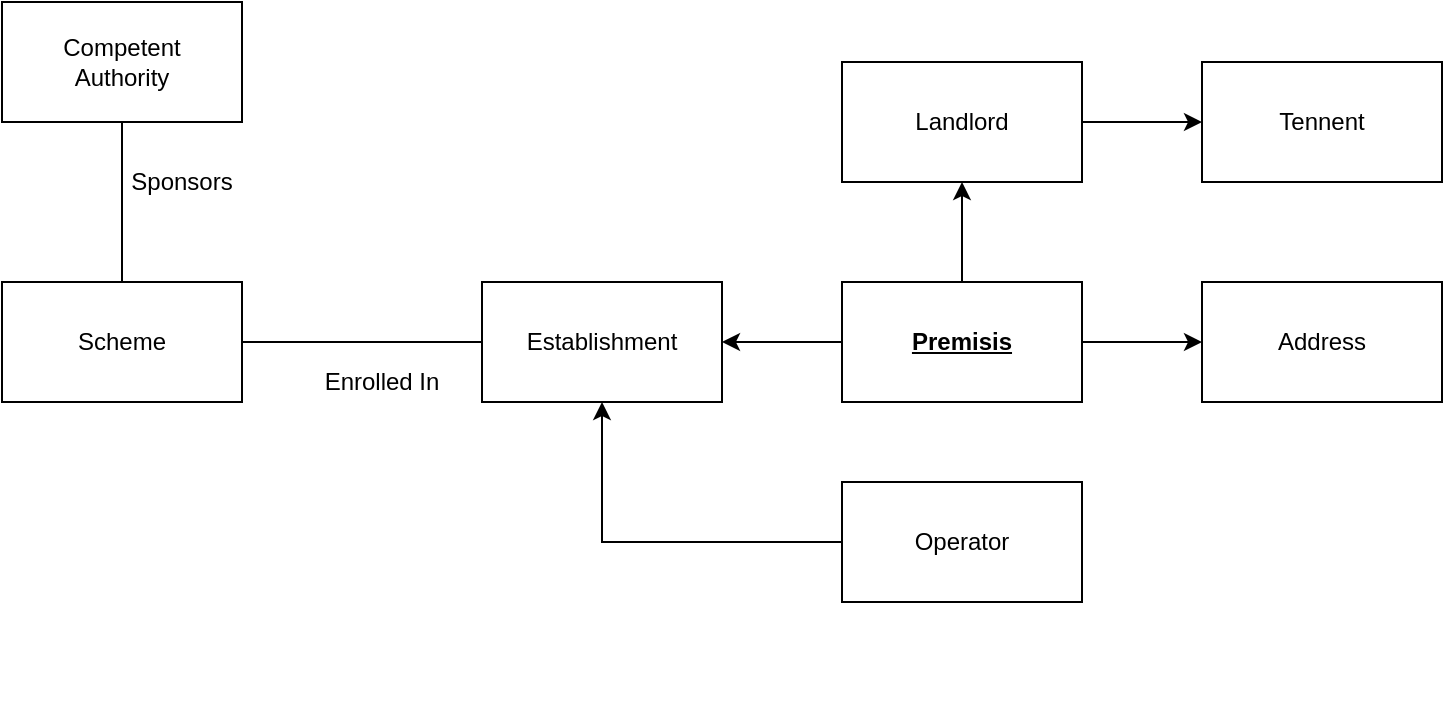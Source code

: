 <mxfile version="13.1.11" type="device"><diagram id="C5RBs43oDa-KdzZeNtuy" name="Page-1"><mxGraphModel dx="1327" dy="753" grid="1" gridSize="10" guides="1" tooltips="1" connect="1" arrows="1" fold="1" page="1" pageScale="1" pageWidth="827" pageHeight="1169" math="0" shadow="0"><root><mxCell id="WIyWlLk6GJQsqaUBKTNV-0"/><mxCell id="WIyWlLk6GJQsqaUBKTNV-1" parent="WIyWlLk6GJQsqaUBKTNV-0"/><mxCell id="8JdgNKyFn9PyIBuvd6aE-0" value="Scheme" style="rounded=0;whiteSpace=wrap;html=1;" parent="WIyWlLk6GJQsqaUBKTNV-1" vertex="1"><mxGeometry x="30" y="310" width="120" height="60" as="geometry"/></mxCell><mxCell id="8JdgNKyFn9PyIBuvd6aE-4" value="Establishment" style="rounded=0;whiteSpace=wrap;html=1;" parent="WIyWlLk6GJQsqaUBKTNV-1" vertex="1"><mxGeometry x="270" y="310" width="120" height="60" as="geometry"/></mxCell><mxCell id="8JdgNKyFn9PyIBuvd6aE-5" value="Competent&lt;br&gt;Authority" style="rounded=0;whiteSpace=wrap;html=1;" parent="WIyWlLk6GJQsqaUBKTNV-1" vertex="1"><mxGeometry x="30" y="170" width="120" height="60" as="geometry"/></mxCell><mxCell id="8JdgNKyFn9PyIBuvd6aE-25" style="edgeStyle=none;rounded=0;orthogonalLoop=1;jettySize=auto;html=1;entryX=1;entryY=0.5;entryDx=0;entryDy=0;" parent="WIyWlLk6GJQsqaUBKTNV-1" edge="1"><mxGeometry relative="1" as="geometry"><mxPoint x="260" y="520" as="sourcePoint"/><mxPoint x="260" y="520" as="targetPoint"/></mxGeometry></mxCell><mxCell id="8JdgNKyFn9PyIBuvd6aE-27" value="" style="endArrow=none;html=1;entryX=0;entryY=0.5;entryDx=0;entryDy=0;exitX=1;exitY=0.5;exitDx=0;exitDy=0;" parent="WIyWlLk6GJQsqaUBKTNV-1" edge="1"><mxGeometry width="50" height="50" relative="1" as="geometry"><mxPoint x="150" y="340" as="sourcePoint"/><mxPoint x="270" y="340" as="targetPoint"/></mxGeometry></mxCell><mxCell id="8JdgNKyFn9PyIBuvd6aE-29" value="Enrolled In" style="text;html=1;strokeColor=none;fillColor=none;align=center;verticalAlign=middle;whiteSpace=wrap;rounded=0;" parent="WIyWlLk6GJQsqaUBKTNV-1" vertex="1"><mxGeometry x="190" y="350" width="60" height="20" as="geometry"/></mxCell><mxCell id="8JdgNKyFn9PyIBuvd6aE-32" value="" style="endArrow=none;html=1;entryX=0.5;entryY=1;entryDx=0;entryDy=0;exitX=0.5;exitY=0;exitDx=0;exitDy=0;" parent="WIyWlLk6GJQsqaUBKTNV-1" source="8JdgNKyFn9PyIBuvd6aE-0" target="8JdgNKyFn9PyIBuvd6aE-5" edge="1"><mxGeometry width="50" height="50" relative="1" as="geometry"><mxPoint x="90" y="420" as="sourcePoint"/><mxPoint x="140" y="370" as="targetPoint"/></mxGeometry></mxCell><mxCell id="8JdgNKyFn9PyIBuvd6aE-33" value="Sponsors" style="text;html=1;strokeColor=none;fillColor=none;align=center;verticalAlign=middle;whiteSpace=wrap;rounded=0;" parent="WIyWlLk6GJQsqaUBKTNV-1" vertex="1"><mxGeometry x="100" y="250" width="40" height="20" as="geometry"/></mxCell><mxCell id="0ws0l5XU2PUot6JIpb25-4" value="" style="edgeStyle=orthogonalEdgeStyle;rounded=0;orthogonalLoop=1;jettySize=auto;html=1;" edge="1" parent="WIyWlLk6GJQsqaUBKTNV-1" source="0ws0l5XU2PUot6JIpb25-0" target="8JdgNKyFn9PyIBuvd6aE-4"><mxGeometry relative="1" as="geometry"/></mxCell><mxCell id="0ws0l5XU2PUot6JIpb25-12" value="" style="edgeStyle=orthogonalEdgeStyle;rounded=0;orthogonalLoop=1;jettySize=auto;html=1;" edge="1" parent="WIyWlLk6GJQsqaUBKTNV-1" source="0ws0l5XU2PUot6JIpb25-0" target="0ws0l5XU2PUot6JIpb25-1"><mxGeometry relative="1" as="geometry"/></mxCell><mxCell id="0ws0l5XU2PUot6JIpb25-13" value="" style="edgeStyle=orthogonalEdgeStyle;rounded=0;orthogonalLoop=1;jettySize=auto;html=1;" edge="1" parent="WIyWlLk6GJQsqaUBKTNV-1" source="0ws0l5XU2PUot6JIpb25-0" target="0ws0l5XU2PUot6JIpb25-2"><mxGeometry relative="1" as="geometry"/></mxCell><mxCell id="0ws0l5XU2PUot6JIpb25-0" value="&lt;b&gt;&lt;u&gt;Premisis&lt;/u&gt;&lt;/b&gt;" style="rounded=0;whiteSpace=wrap;html=1;" vertex="1" parent="WIyWlLk6GJQsqaUBKTNV-1"><mxGeometry x="450" y="310" width="120" height="60" as="geometry"/></mxCell><mxCell id="0ws0l5XU2PUot6JIpb25-1" value="Address" style="rounded=0;whiteSpace=wrap;html=1;" vertex="1" parent="WIyWlLk6GJQsqaUBKTNV-1"><mxGeometry x="630" y="310" width="120" height="60" as="geometry"/></mxCell><mxCell id="0ws0l5XU2PUot6JIpb25-14" value="" style="edgeStyle=orthogonalEdgeStyle;rounded=0;orthogonalLoop=1;jettySize=auto;html=1;" edge="1" parent="WIyWlLk6GJQsqaUBKTNV-1" source="0ws0l5XU2PUot6JIpb25-2" target="0ws0l5XU2PUot6JIpb25-9"><mxGeometry relative="1" as="geometry"/></mxCell><mxCell id="0ws0l5XU2PUot6JIpb25-2" value="Landlord" style="rounded=0;whiteSpace=wrap;html=1;" vertex="1" parent="WIyWlLk6GJQsqaUBKTNV-1"><mxGeometry x="450" y="200" width="120" height="60" as="geometry"/></mxCell><mxCell id="0ws0l5XU2PUot6JIpb25-6" value="" style="edgeStyle=orthogonalEdgeStyle;rounded=0;orthogonalLoop=1;jettySize=auto;html=1;entryX=0.5;entryY=1;entryDx=0;entryDy=0;" edge="1" parent="WIyWlLk6GJQsqaUBKTNV-1" source="0ws0l5XU2PUot6JIpb25-3" target="8JdgNKyFn9PyIBuvd6aE-4"><mxGeometry relative="1" as="geometry"><mxPoint x="410" y="450" as="targetPoint"/></mxGeometry></mxCell><mxCell id="0ws0l5XU2PUot6JIpb25-3" value="Operator" style="rounded=0;whiteSpace=wrap;html=1;" vertex="1" parent="WIyWlLk6GJQsqaUBKTNV-1"><mxGeometry x="450" y="410" width="120" height="60" as="geometry"/></mxCell><mxCell id="0ws0l5XU2PUot6JIpb25-9" value="Tennent" style="rounded=0;whiteSpace=wrap;html=1;" vertex="1" parent="WIyWlLk6GJQsqaUBKTNV-1"><mxGeometry x="630" y="200" width="120" height="60" as="geometry"/></mxCell></root></mxGraphModel></diagram></mxfile>